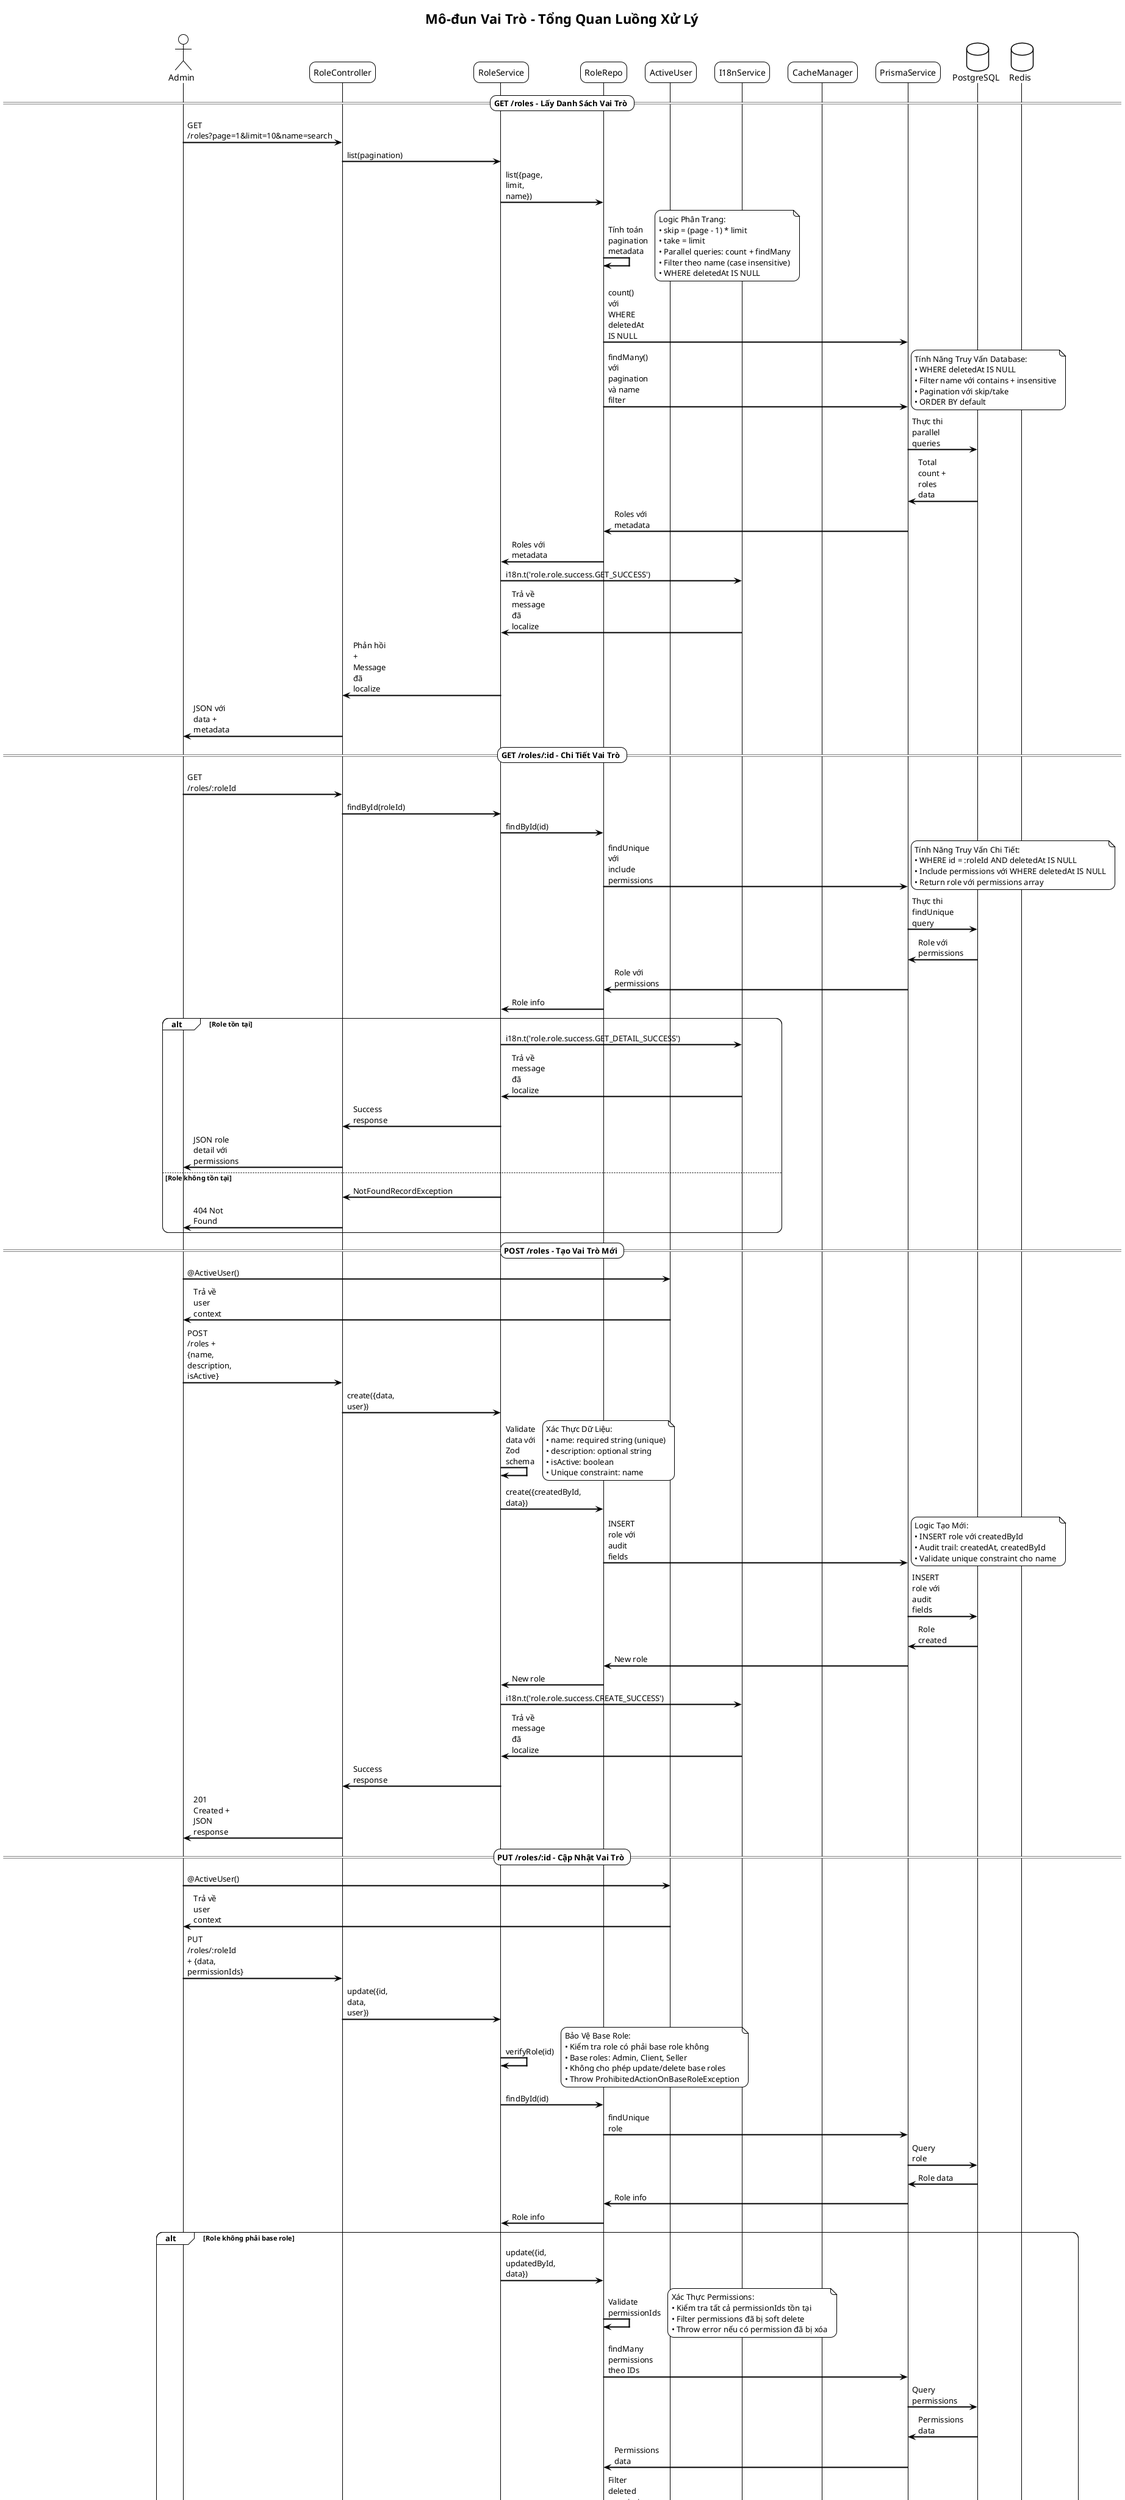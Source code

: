 @startuml Role Module - Sequence Overview
!theme plain
skinparam backgroundColor #FFFFFF
skinparam sequenceArrowThickness 2
skinparam roundcorner 20
skinparam maxmessagesize 60

title Mô-đun Vai Trò - Tổng Quan Luồng Xử Lý
note top : Hệ thống quản lý vai trò với base role protection và permission management

actor "Admin" as Admin
participant "RoleController" as RC
participant "RoleService" as RS
participant "RoleRepo" as RR
participant "ActiveUser" as AU
participant "I18nService" as IS
participant "CacheManager" as CM
participant "PrismaService" as PS
database "PostgreSQL" as DB
database "Redis" as RD

== GET /roles - Lấy Danh Sách Vai Trò ==
Admin -> RC: GET /roles?page=1&limit=10&name=search
RC -> RS: list(pagination)

RS -> RR: list({page, limit, name})
RR -> RR: Tính toán pagination metadata
note right
Logic Phân Trang:
• skip = (page - 1) * limit
• take = limit
• Parallel queries: count + findMany
• Filter theo name (case insensitive)
• WHERE deletedAt IS NULL
end note

RR -> PS: count() với WHERE deletedAt IS NULL
RR -> PS: findMany() với pagination và name filter
note right
Tính Năng Truy Vấn Database:
• WHERE deletedAt IS NULL
• Filter name với contains + insensitive
• Pagination với skip/take
• ORDER BY default
end note
PS -> DB: Thực thi parallel queries
DB -> PS: Total count + roles data
PS -> RR: Roles với metadata
RR -> RS: Roles với metadata
RS -> IS: i18n.t('role.role.success.GET_SUCCESS')
IS -> RS: Trả về message đã localize
RS -> RC: Phản hồi + Message đã localize
RC -> Admin: JSON với data + metadata

== GET /roles/:id - Chi Tiết Vai Trò ==
Admin -> RC: GET /roles/:roleId
RC -> RS: findById(roleId)

RS -> RR: findById(id)
RR -> PS: findUnique với include permissions
note right
Tính Năng Truy Vấn Chi Tiết:
• WHERE id = :roleId AND deletedAt IS NULL
• Include permissions với WHERE deletedAt IS NULL
• Return role với permissions array
end note
PS -> DB: Thực thi findUnique query
DB -> PS: Role với permissions
PS -> RR: Role với permissions
RR -> RS: Role info

alt Role tồn tại
    RS -> IS: i18n.t('role.role.success.GET_DETAIL_SUCCESS')
    IS -> RS: Trả về message đã localize
    RS -> RC: Success response
    RC -> Admin: JSON role detail với permissions
else Role không tồn tại
    RS -> RC: NotFoundRecordException
    RC -> Admin: 404 Not Found
end

== POST /roles - Tạo Vai Trò Mới ==
Admin -> AU: @ActiveUser()
AU -> Admin: Trả về user context
Admin -> RC: POST /roles + {name, description, isActive}
RC -> RS: create({data, user})

RS -> RS: Validate data với Zod schema
note right
Xác Thực Dữ Liệu:
• name: required string (unique)
• description: optional string
• isActive: boolean
• Unique constraint: name
end note

RS -> RR: create({createdById, data})
RR -> PS: INSERT role với audit fields
note right
Logic Tạo Mới:
• INSERT role với createdById
• Audit trail: createdAt, createdById
• Validate unique constraint cho name
end note
PS -> DB: INSERT role với audit fields
DB -> PS: Role created
PS -> RR: New role
RR -> RS: New role
RS -> IS: i18n.t('role.role.success.CREATE_SUCCESS')
IS -> RS: Trả về message đã localize
RS -> RC: Success response
RC -> Admin: 201 Created + JSON response

== PUT /roles/:id - Cập Nhật Vai Trò ==
Admin -> AU: @ActiveUser()
AU -> Admin: Trả về user context
Admin -> RC: PUT /roles/:roleId + {data, permissionIds}
RC -> RS: update({id, data, user})

RS -> RS: verifyRole(id)
note right
Bảo Vệ Base Role:
• Kiểm tra role có phải base role không
• Base roles: Admin, Client, Seller
• Không cho phép update/delete base roles
• Throw ProhibitedActionOnBaseRoleException
end note

RS -> RR: findById(id)
RR -> PS: findUnique role
PS -> DB: Query role
DB -> PS: Role data
PS -> RR: Role info
RR -> RS: Role info

alt Role không phải base role
    RS -> RR: update({id, updatedById, data})

    RR -> RR: Validate permissionIds
    note right
    Xác Thực Permissions:
    • Kiểm tra tất cả permissionIds tồn tại
    • Filter permissions đã bị soft delete
    • Throw error nếu có permission đã bị xóa
    end note

    RR -> PS: findMany permissions theo IDs
    PS -> DB: Query permissions
    DB -> PS: Permissions data
    PS -> RR: Permissions data
    RR -> RR: Filter deleted permissions

    alt All permissions valid
        RR -> PS: UPDATE role với permissions
        note right
        Logic Cập Nhật:
        • UPDATE role với updatedById
        • SET permissions với permissionIds
        • Include permissions trong response
        • Audit trail: updatedAt, updatedById
        end note
        PS -> DB: UPDATE role với permissions
        DB -> PS: Updated role với permissions
        PS -> RR: Updated data
        RR -> RS: Updated data

        RS -> RS: deleteCachedRole(roleId)
        RS -> CM: del(cacheKey)
        note right
        Quản Lý Cache:
        • Delete cached role data
        • Cache key: `role:${roleId}`
        • Ensure cache consistency
        end note
        CM -> RD: Delete cache entries
        RD -> CM: Cache cleared
        CM -> RS: Cache operation result
        RS -> IS: i18n.t('role.role.success.UPDATE_SUCCESS')
        IS -> RS: Trả về message đã localize
        RS -> RC: Success response
        RC -> Admin: 200 OK + JSON response

    else Invalid permissions
        RR -> RS: Error với deleted permission IDs
        RS -> RC: Error response
        RC -> Admin: 400 Bad Request
    end

else Role là base role
    RS -> RC: ProhibitedActionOnBaseRoleException
    RC -> Admin: 403 Forbidden
end

== DELETE /roles/:id - Xóa Vai Trò ==
Admin -> AU: @ActiveUser()
AU -> Admin: Trả về user context
Admin -> RC: DELETE /roles/:roleId
RC -> RS: delete({id, user})

RS -> RS: verifyRole(id)
RS -> RR: findById(id)
RR -> PS: findUnique role
PS -> DB: Query role
DB -> PS: Role data
PS -> RR: Role data
RR -> RS: Role info

alt Role không phải base role
    RS -> RR: delete({id, deletedById})
    RR -> PS: UPDATE deletedAt (soft delete)
    note right
    Logic Xóa:
    • Soft delete: UPDATE deletedAt field
    • Audit trail: deletedAt, deletedById
    • Support hard delete với isHard flag
    end note
    PS -> DB: UPDATE deletedAt field
    DB -> PS: Role marked deleted
    PS -> RR: Deleted data
    RR -> RS: Deleted data

    RS -> RS: deleteCachedRole(roleId)
    RS -> CM: del(cacheKey)
    CM -> RD: Delete cache entries
    RD -> CM: Cache cleared
    CM -> RS: Cache operation result
    RS -> IS: i18n.t('role.role.success.DELETE_SUCCESS')
    IS -> RS: Trả về message đã localize
    RS -> RC: Success response
    RC -> Admin: 200 OK + message

else Role là base role
    RS -> RC: ProhibitedActionOnBaseRoleException
    RC -> Admin: 403 Forbidden
end

== Xử Lý Lỗi & Validation ==
alt Lỗi unique constraint
    RS -> RC: RoleAlreadyExistsException
    RC -> Admin: 422 Unprocessable Entity
    note right
    Lỗi Unique Constraint:
    • Role name đã tồn tại
    • Duplicate role name không được phép
    • Clear error message cho user
    end note

else Lỗi base role protection
    RS -> RC: ProhibitedActionOnBaseRoleException
    RC -> Admin: 403 Forbidden
    note right
    Bảo Vệ Base Role:
    • Không cho phép update/delete Admin, Client, Seller
    • Bảo vệ system roles
    • Clear error message
    end note

else Lỗi không tìm thấy
    RS -> RC: NotFoundRecordException
    RC -> Admin: 404 Not Found

else Lỗi validation dữ liệu
    RS -> RC: ValidationException
    RC -> Admin: 422 Unprocessable Entity

else Lỗi database
    RS -> RC: DatabaseException
    RC -> Admin: 500 Internal Server Error
end

== Cache Management ==
alt Cache operations
    RS -> CM: del(cacheKey)
    note right
    Thao Tác Cache:
    • Delete role cache khi role thay đổi
    • Cache key format: `role:${roleId}`
    • Ensure data consistency
    • Support cache invalidation
    end note
    CM -> RD: Delete cache entries
    RD -> CM: Cache operation result
    CM -> RS: Cache operation result
end

== Trả Kết Quả ==
RS -> IS: i18n.t('role.role.success.XXX')
IS -> RS: Trả về message đã localize
RS -> RC: Phản hồi + Message đã localize
RC -> Admin: JSON Response với metadata đầy đủ

note bottom
**Đặc điểm chính của module Role:**
• CRUD operations đầy đủ với audit trail
• Base role protection (Admin, Client, Seller)
• Permission management với validation
• Cache management cho role data
• Soft delete pattern với hard delete option
• Unique constraint validation cho name
• Pagination với metadata đầy đủ
• Multi-language support
• Comprehensive error handling
• Permission relationship management
end note

@enduml
